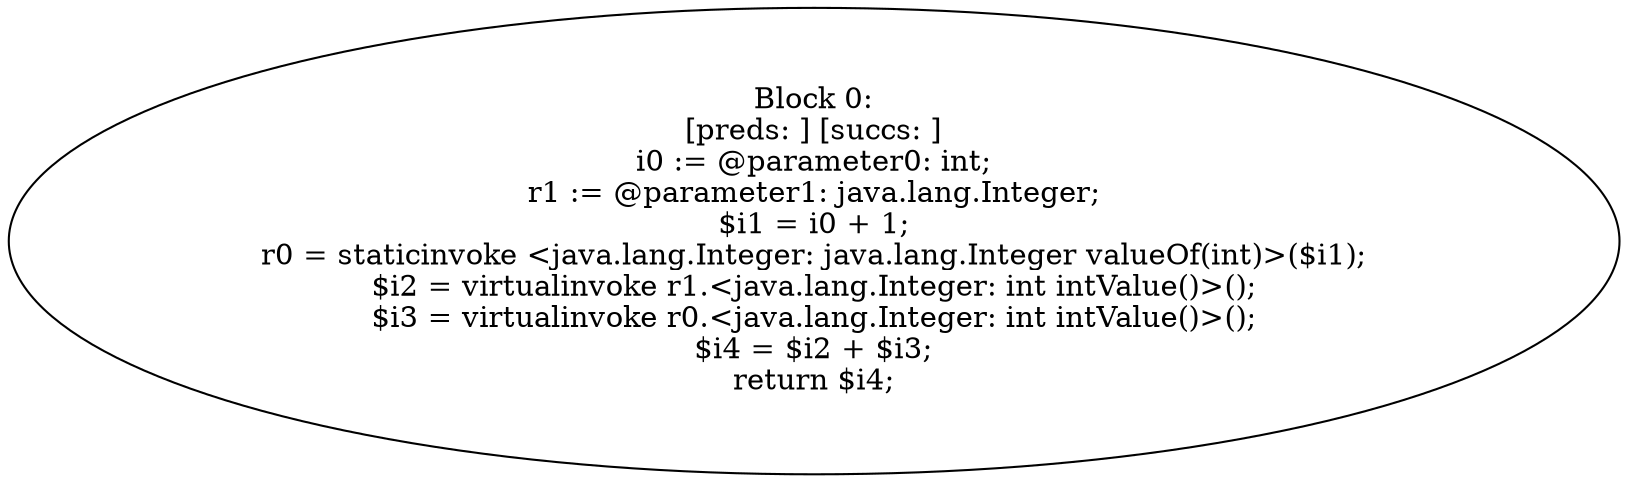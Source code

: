 digraph "unitGraph" {
    "Block 0:
[preds: ] [succs: ]
i0 := @parameter0: int;
r1 := @parameter1: java.lang.Integer;
$i1 = i0 + 1;
r0 = staticinvoke <java.lang.Integer: java.lang.Integer valueOf(int)>($i1);
$i2 = virtualinvoke r1.<java.lang.Integer: int intValue()>();
$i3 = virtualinvoke r0.<java.lang.Integer: int intValue()>();
$i4 = $i2 + $i3;
return $i4;
"
}
